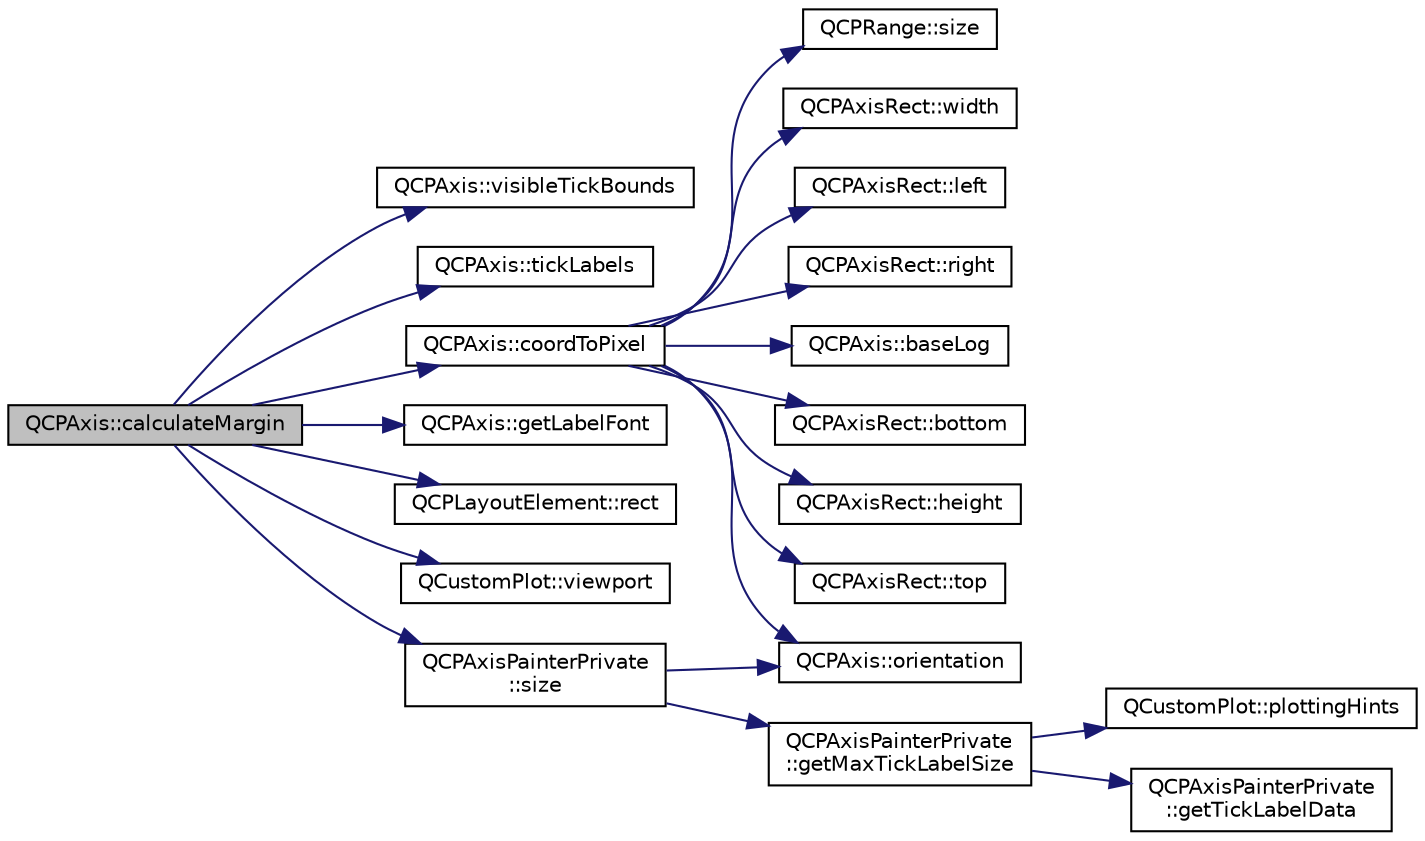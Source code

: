 digraph "QCPAxis::calculateMargin"
{
  edge [fontname="Helvetica",fontsize="10",labelfontname="Helvetica",labelfontsize="10"];
  node [fontname="Helvetica",fontsize="10",shape=record];
  rankdir="LR";
  Node124 [label="QCPAxis::calculateMargin",height=0.2,width=0.4,color="black", fillcolor="grey75", style="filled", fontcolor="black"];
  Node124 -> Node125 [color="midnightblue",fontsize="10",style="solid",fontname="Helvetica"];
  Node125 [label="QCPAxis::visibleTickBounds",height=0.2,width=0.4,color="black", fillcolor="white", style="filled",URL="$d2/deb/class_q_c_p_axis.html#aeda1feaedaabc6e0f0d5b0c18a3898d2"];
  Node124 -> Node126 [color="midnightblue",fontsize="10",style="solid",fontname="Helvetica"];
  Node126 [label="QCPAxis::tickLabels",height=0.2,width=0.4,color="black", fillcolor="white", style="filled",URL="$d2/deb/class_q_c_p_axis.html#ae4158bbc52939ee52cdb12b805860a28"];
  Node124 -> Node127 [color="midnightblue",fontsize="10",style="solid",fontname="Helvetica"];
  Node127 [label="QCPAxis::coordToPixel",height=0.2,width=0.4,color="black", fillcolor="white", style="filled",URL="$d2/deb/class_q_c_p_axis.html#af15d1b3a7f7e9b53d759d3ccff1fe4b4"];
  Node127 -> Node128 [color="midnightblue",fontsize="10",style="solid",fontname="Helvetica"];
  Node128 [label="QCPAxis::orientation",height=0.2,width=0.4,color="black", fillcolor="white", style="filled",URL="$d2/deb/class_q_c_p_axis.html#ab988ef4538e2655bb77bd138189cd42e"];
  Node127 -> Node129 [color="midnightblue",fontsize="10",style="solid",fontname="Helvetica"];
  Node129 [label="QCPRange::size",height=0.2,width=0.4,color="black", fillcolor="white", style="filled",URL="$d8/d0b/class_q_c_p_range.html#a62326e7cc4316b96df6a60813230e63f"];
  Node127 -> Node130 [color="midnightblue",fontsize="10",style="solid",fontname="Helvetica"];
  Node130 [label="QCPAxisRect::width",height=0.2,width=0.4,color="black", fillcolor="white", style="filled",URL="$d8/dad/class_q_c_p_axis_rect.html#a204645398a4f9d0b0189385c7c2cfb91"];
  Node127 -> Node131 [color="midnightblue",fontsize="10",style="solid",fontname="Helvetica"];
  Node131 [label="QCPAxisRect::left",height=0.2,width=0.4,color="black", fillcolor="white", style="filled",URL="$d8/dad/class_q_c_p_axis_rect.html#afb4a3de02046b20b9310bdb8fca781c3"];
  Node127 -> Node132 [color="midnightblue",fontsize="10",style="solid",fontname="Helvetica"];
  Node132 [label="QCPAxisRect::right",height=0.2,width=0.4,color="black", fillcolor="white", style="filled",URL="$d8/dad/class_q_c_p_axis_rect.html#a3f819d4a1b2193723d1fdafc573eea10"];
  Node127 -> Node133 [color="midnightblue",fontsize="10",style="solid",fontname="Helvetica"];
  Node133 [label="QCPAxis::baseLog",height=0.2,width=0.4,color="black", fillcolor="white", style="filled",URL="$d2/deb/class_q_c_p_axis.html#ae759538b7eeb12259944e75a6bc359da"];
  Node127 -> Node134 [color="midnightblue",fontsize="10",style="solid",fontname="Helvetica"];
  Node134 [label="QCPAxisRect::bottom",height=0.2,width=0.4,color="black", fillcolor="white", style="filled",URL="$d8/dad/class_q_c_p_axis_rect.html#acefdf1abaa8a8ab681e906cc2be9581e"];
  Node127 -> Node135 [color="midnightblue",fontsize="10",style="solid",fontname="Helvetica"];
  Node135 [label="QCPAxisRect::height",height=0.2,width=0.4,color="black", fillcolor="white", style="filled",URL="$d8/dad/class_q_c_p_axis_rect.html#acc4377809e79d9a089ab790f39429b0d"];
  Node127 -> Node136 [color="midnightblue",fontsize="10",style="solid",fontname="Helvetica"];
  Node136 [label="QCPAxisRect::top",height=0.2,width=0.4,color="black", fillcolor="white", style="filled",URL="$d8/dad/class_q_c_p_axis_rect.html#a45dbad181cbb9f09d068dbb76c817c95"];
  Node124 -> Node137 [color="midnightblue",fontsize="10",style="solid",fontname="Helvetica"];
  Node137 [label="QCPAxis::getLabelFont",height=0.2,width=0.4,color="black", fillcolor="white", style="filled",URL="$d2/deb/class_q_c_p_axis.html#aeac21c907d2516af9cde9a463043d671"];
  Node124 -> Node138 [color="midnightblue",fontsize="10",style="solid",fontname="Helvetica"];
  Node138 [label="QCPLayoutElement::rect",height=0.2,width=0.4,color="black", fillcolor="white", style="filled",URL="$d5/db3/class_q_c_p_layout_element.html#a208effccfe2cca4a0eaf9393e60f2dd4"];
  Node124 -> Node139 [color="midnightblue",fontsize="10",style="solid",fontname="Helvetica"];
  Node139 [label="QCustomPlot::viewport",height=0.2,width=0.4,color="black", fillcolor="white", style="filled",URL="$dd/d9b/class_q_custom_plot.html#a19842409b18f556b256d05e97fffc670"];
  Node124 -> Node140 [color="midnightblue",fontsize="10",style="solid",fontname="Helvetica"];
  Node140 [label="QCPAxisPainterPrivate\l::size",height=0.2,width=0.4,color="black", fillcolor="white", style="filled",URL="$dc/dba/class_q_c_p_axis_painter_private.html#a60fc2eec99ed23e9a3c98e8f7e5730b0"];
  Node140 -> Node141 [color="midnightblue",fontsize="10",style="solid",fontname="Helvetica"];
  Node141 [label="QCPAxisPainterPrivate\l::getMaxTickLabelSize",height=0.2,width=0.4,color="black", fillcolor="white", style="filled",URL="$dc/dba/class_q_c_p_axis_painter_private.html#a7a961f0e05c57b51cf1100b05e93f5b9"];
  Node141 -> Node142 [color="midnightblue",fontsize="10",style="solid",fontname="Helvetica"];
  Node142 [label="QCustomPlot::plottingHints",height=0.2,width=0.4,color="black", fillcolor="white", style="filled",URL="$dd/d9b/class_q_custom_plot.html#ac724f4075822f74f7b676a790095b877"];
  Node141 -> Node143 [color="midnightblue",fontsize="10",style="solid",fontname="Helvetica"];
  Node143 [label="QCPAxisPainterPrivate\l::getTickLabelData",height=0.2,width=0.4,color="black", fillcolor="white", style="filled",URL="$dc/dba/class_q_c_p_axis_painter_private.html#a5331f78e398da5442767c261578da502"];
  Node140 -> Node128 [color="midnightblue",fontsize="10",style="solid",fontname="Helvetica"];
}
